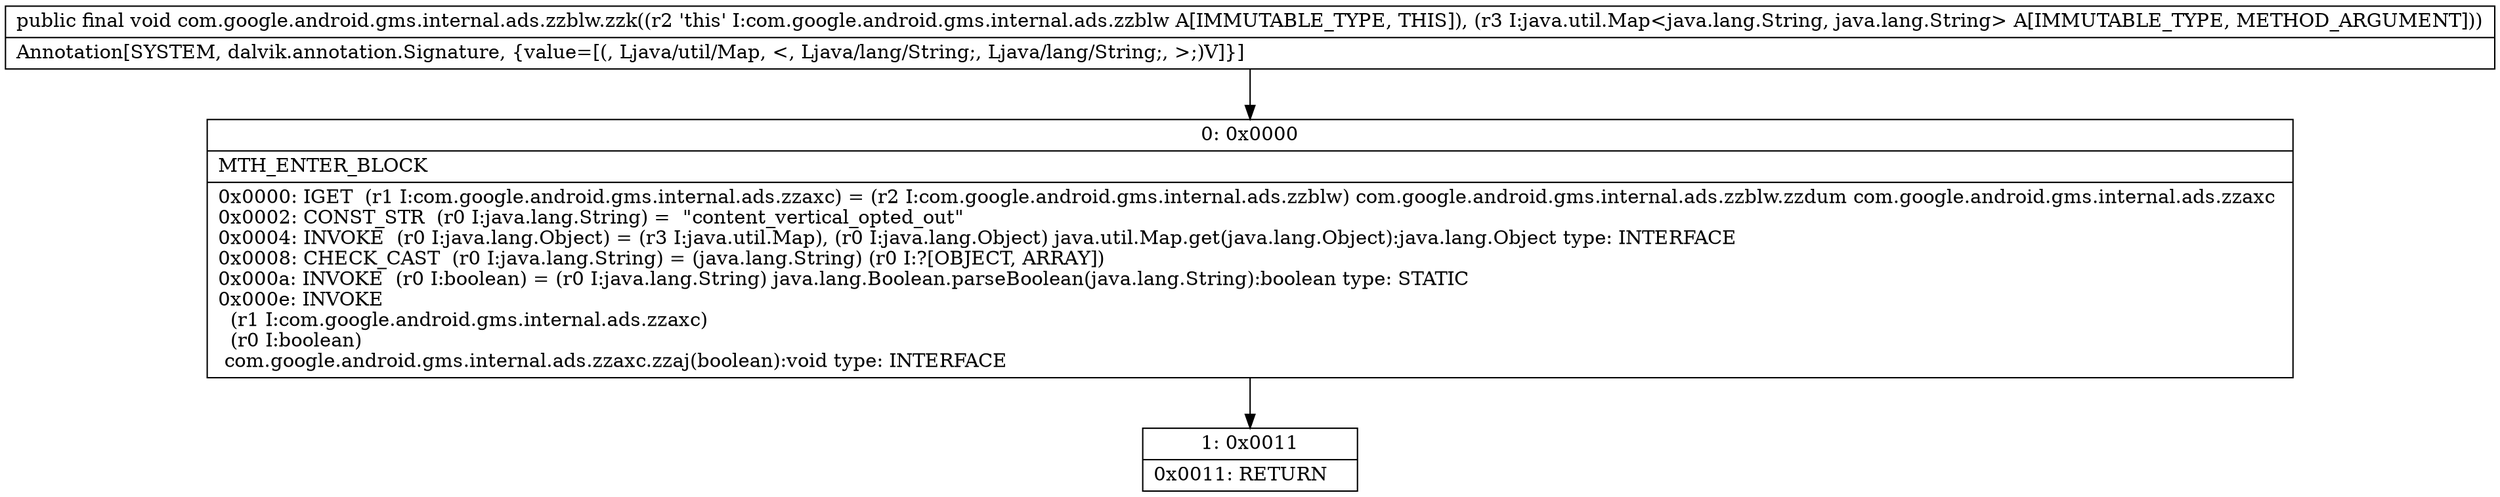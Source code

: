 digraph "CFG forcom.google.android.gms.internal.ads.zzblw.zzk(Ljava\/util\/Map;)V" {
Node_0 [shape=record,label="{0\:\ 0x0000|MTH_ENTER_BLOCK\l|0x0000: IGET  (r1 I:com.google.android.gms.internal.ads.zzaxc) = (r2 I:com.google.android.gms.internal.ads.zzblw) com.google.android.gms.internal.ads.zzblw.zzdum com.google.android.gms.internal.ads.zzaxc \l0x0002: CONST_STR  (r0 I:java.lang.String) =  \"content_vertical_opted_out\" \l0x0004: INVOKE  (r0 I:java.lang.Object) = (r3 I:java.util.Map), (r0 I:java.lang.Object) java.util.Map.get(java.lang.Object):java.lang.Object type: INTERFACE \l0x0008: CHECK_CAST  (r0 I:java.lang.String) = (java.lang.String) (r0 I:?[OBJECT, ARRAY]) \l0x000a: INVOKE  (r0 I:boolean) = (r0 I:java.lang.String) java.lang.Boolean.parseBoolean(java.lang.String):boolean type: STATIC \l0x000e: INVOKE  \l  (r1 I:com.google.android.gms.internal.ads.zzaxc)\l  (r0 I:boolean)\l com.google.android.gms.internal.ads.zzaxc.zzaj(boolean):void type: INTERFACE \l}"];
Node_1 [shape=record,label="{1\:\ 0x0011|0x0011: RETURN   \l}"];
MethodNode[shape=record,label="{public final void com.google.android.gms.internal.ads.zzblw.zzk((r2 'this' I:com.google.android.gms.internal.ads.zzblw A[IMMUTABLE_TYPE, THIS]), (r3 I:java.util.Map\<java.lang.String, java.lang.String\> A[IMMUTABLE_TYPE, METHOD_ARGUMENT]))  | Annotation[SYSTEM, dalvik.annotation.Signature, \{value=[(, Ljava\/util\/Map, \<, Ljava\/lang\/String;, Ljava\/lang\/String;, \>;)V]\}]\l}"];
MethodNode -> Node_0;
Node_0 -> Node_1;
}

